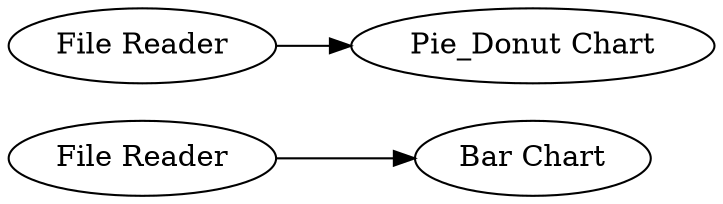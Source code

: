 digraph {
	3 -> 4
	1 -> 2
	1 [label="File Reader"]
	4 [label="Bar Chart"]
	3 [label="File Reader"]
	2 [label="Pie_Donut Chart"]
	rankdir=LR
}
